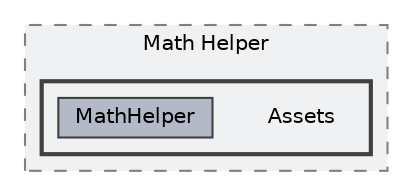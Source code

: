 digraph "MathHelper/Math Helper/Assets"
{
 // LATEX_PDF_SIZE
  bgcolor="transparent";
  edge [fontname=Helvetica,fontsize=10,labelfontname=Helvetica,labelfontsize=10];
  node [fontname=Helvetica,fontsize=10,shape=box,height=0.2,width=0.4];
  compound=true
  subgraph clusterdir_fbd135e5c7ed4a634d2910c83e4f9e4c {
    graph [ bgcolor="#f0f1f3", pencolor="grey50", label="Math Helper", fontname=Helvetica,fontsize=10 style="filled,dashed", URL="dir_fbd135e5c7ed4a634d2910c83e4f9e4c.html",tooltip=""]
  subgraph clusterdir_7ac1a2e2ab6f9d21300acf901edc1a8f {
    graph [ bgcolor="#f0f1f3", pencolor="grey25", label="", fontname=Helvetica,fontsize=10 style="filled,bold", URL="dir_7ac1a2e2ab6f9d21300acf901edc1a8f.html",tooltip=""]
    dir_7ac1a2e2ab6f9d21300acf901edc1a8f [shape=plaintext, label="Assets"];
  dir_26ce31755ac6b4e793b3667bfc13bd9a [label="MathHelper", fillcolor="#b3b9c6", color="grey25", style="filled", URL="dir_26ce31755ac6b4e793b3667bfc13bd9a.html",tooltip=""];
  }
  }
}
